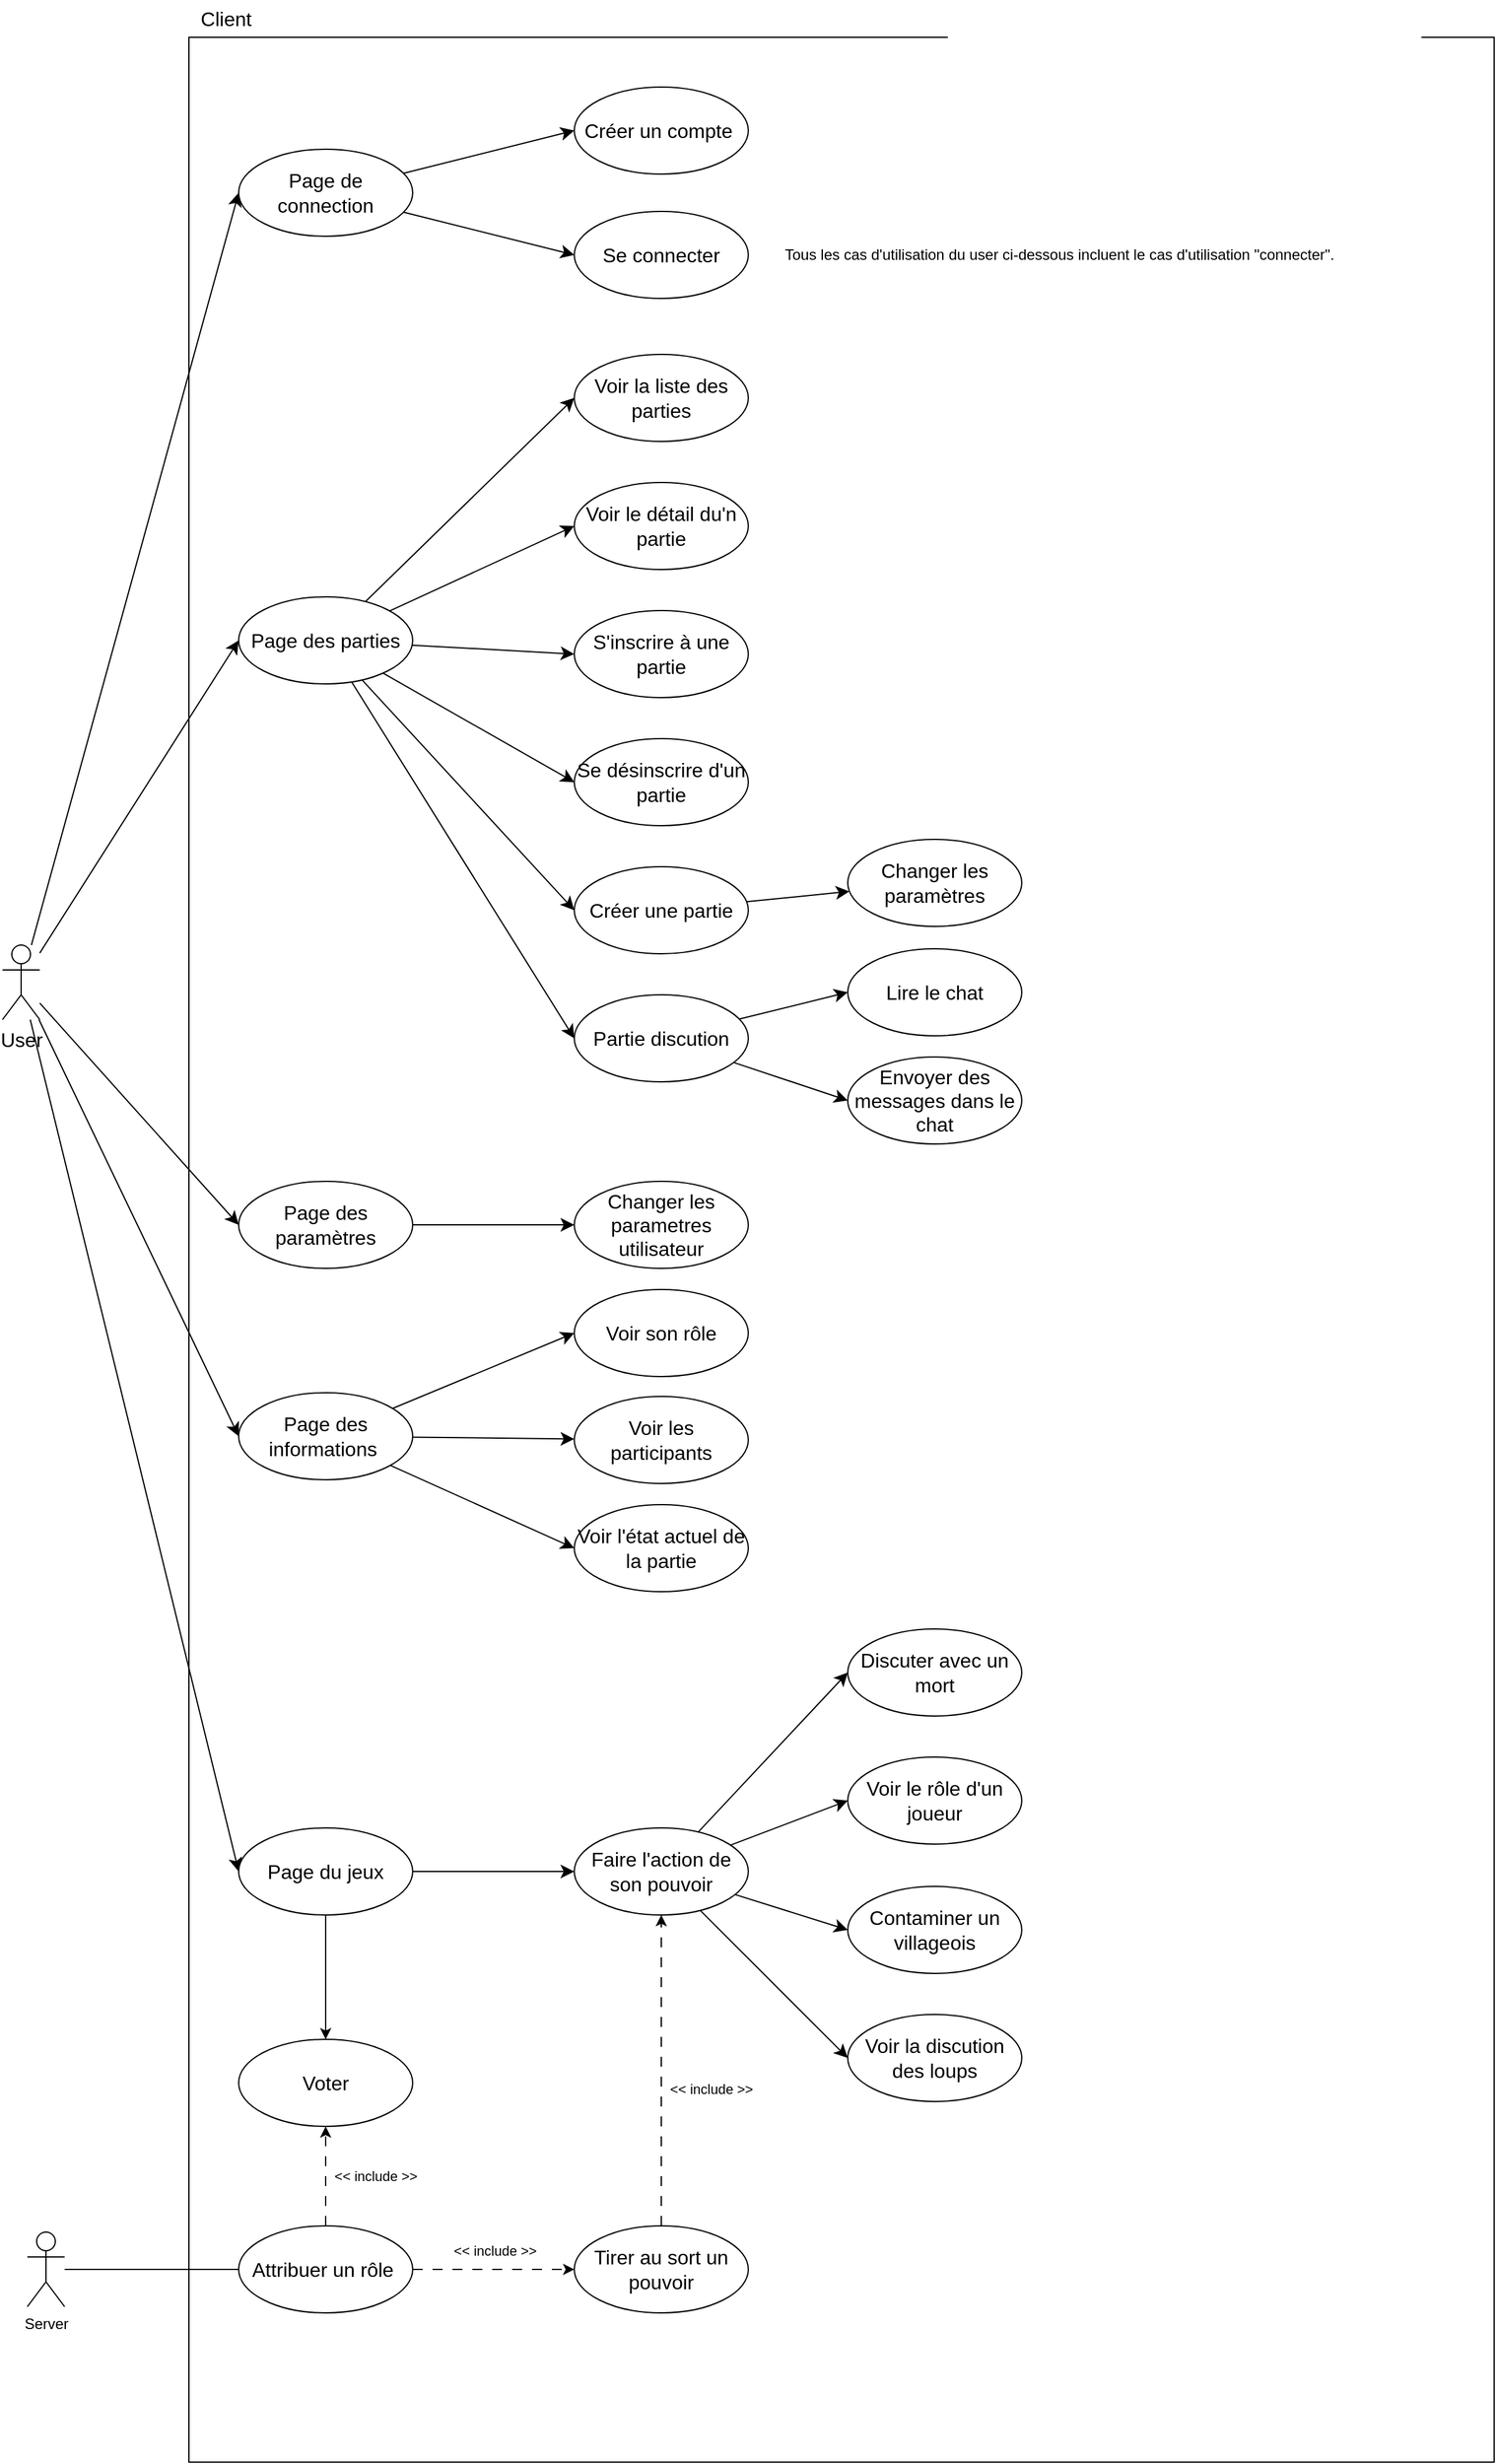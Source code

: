<mxfile>
    <diagram name="Page-1" id="aSOdbRMpBCBLWnjGmdwC">
        <mxGraphModel dx="1294" dy="589" grid="1" gridSize="10" guides="1" tooltips="1" connect="1" arrows="1" fold="1" page="1" pageScale="1" pageWidth="850" pageHeight="1100" math="0" shadow="0">
            <root>
                <mxCell id="0"/>
                <mxCell id="1" parent="0"/>
                <mxCell id="2v4DgIGEf8lYa1ZtGJhl-1" value="" style="html=1;whiteSpace=wrap;fontSize=16;" parent="1" vertex="1">
                    <mxGeometry x="160" y="200" width="1050" height="1950" as="geometry"/>
                </mxCell>
                <mxCell id="2v4DgIGEf8lYa1ZtGJhl-2" value="Client" style="text;html=1;strokeColor=none;fillColor=none;align=center;verticalAlign=middle;whiteSpace=wrap;rounded=0;fontSize=16;" parent="1" vertex="1">
                    <mxGeometry x="160" y="170" width="60" height="30" as="geometry"/>
                </mxCell>
                <mxCell id="2v4DgIGEf8lYa1ZtGJhl-54" style="edgeStyle=none;curved=1;rounded=0;orthogonalLoop=1;jettySize=auto;html=1;entryX=0;entryY=0.5;entryDx=0;entryDy=0;fontSize=12;startSize=8;endSize=8;" parent="1" source="2v4DgIGEf8lYa1ZtGJhl-3" target="2v4DgIGEf8lYa1ZtGJhl-30" edge="1">
                    <mxGeometry relative="1" as="geometry"/>
                </mxCell>
                <mxCell id="2v4DgIGEf8lYa1ZtGJhl-55" style="edgeStyle=none;curved=1;rounded=0;orthogonalLoop=1;jettySize=auto;html=1;entryX=0;entryY=0.5;entryDx=0;entryDy=0;fontSize=12;startSize=8;endSize=8;" parent="1" source="2v4DgIGEf8lYa1ZtGJhl-3" target="2v4DgIGEf8lYa1ZtGJhl-27" edge="1">
                    <mxGeometry relative="1" as="geometry"/>
                </mxCell>
                <mxCell id="2v4DgIGEf8lYa1ZtGJhl-56" style="edgeStyle=none;curved=1;rounded=0;orthogonalLoop=1;jettySize=auto;html=1;entryX=0;entryY=0.5;entryDx=0;entryDy=0;fontSize=12;startSize=8;endSize=8;" parent="1" source="2v4DgIGEf8lYa1ZtGJhl-3" target="2v4DgIGEf8lYa1ZtGJhl-44" edge="1">
                    <mxGeometry relative="1" as="geometry"/>
                </mxCell>
                <mxCell id="2v4DgIGEf8lYa1ZtGJhl-57" style="edgeStyle=none;curved=1;rounded=0;orthogonalLoop=1;jettySize=auto;html=1;entryX=0;entryY=0.5;entryDx=0;entryDy=0;fontSize=12;startSize=8;endSize=8;" parent="1" source="2v4DgIGEf8lYa1ZtGJhl-3" target="2v4DgIGEf8lYa1ZtGJhl-46" edge="1">
                    <mxGeometry relative="1" as="geometry"/>
                </mxCell>
                <mxCell id="2v4DgIGEf8lYa1ZtGJhl-58" style="edgeStyle=none;curved=1;rounded=0;orthogonalLoop=1;jettySize=auto;html=1;entryX=0;entryY=0.5;entryDx=0;entryDy=0;fontSize=12;startSize=8;endSize=8;" parent="1" source="2v4DgIGEf8lYa1ZtGJhl-3" target="2v4DgIGEf8lYa1ZtGJhl-51" edge="1">
                    <mxGeometry relative="1" as="geometry"/>
                </mxCell>
                <mxCell id="2v4DgIGEf8lYa1ZtGJhl-3" value="User" style="shape=umlActor;verticalLabelPosition=bottom;verticalAlign=top;html=1;fontSize=16;" parent="1" vertex="1">
                    <mxGeometry x="10" y="930" width="30" height="60" as="geometry"/>
                </mxCell>
                <mxCell id="2v4DgIGEf8lYa1ZtGJhl-59" value="" style="group" parent="1" vertex="1" connectable="0">
                    <mxGeometry x="200" y="1400" width="630" height="460" as="geometry"/>
                </mxCell>
                <mxCell id="2v4DgIGEf8lYa1ZtGJhl-19" value="Discuter avec un mort" style="ellipse;whiteSpace=wrap;html=1;fontSize=16;" parent="2v4DgIGEf8lYa1ZtGJhl-59" vertex="1">
                    <mxGeometry x="490" y="80" width="140" height="70" as="geometry"/>
                </mxCell>
                <mxCell id="2v4DgIGEf8lYa1ZtGJhl-20" value="Faire l'action de son pouvoir" style="ellipse;whiteSpace=wrap;html=1;fontSize=16;" parent="2v4DgIGEf8lYa1ZtGJhl-59" vertex="1">
                    <mxGeometry x="270" y="240" width="140" height="70" as="geometry"/>
                </mxCell>
                <mxCell id="2v4DgIGEf8lYa1ZtGJhl-22" value="Voir le rôle d'un joueur" style="ellipse;whiteSpace=wrap;html=1;fontSize=16;" parent="2v4DgIGEf8lYa1ZtGJhl-59" vertex="1">
                    <mxGeometry x="490" y="183" width="140" height="70" as="geometry"/>
                </mxCell>
                <mxCell id="2v4DgIGEf8lYa1ZtGJhl-23" value="Contaminer un villageois" style="ellipse;whiteSpace=wrap;html=1;fontSize=16;" parent="2v4DgIGEf8lYa1ZtGJhl-59" vertex="1">
                    <mxGeometry x="490" y="287" width="140" height="70" as="geometry"/>
                </mxCell>
                <mxCell id="2v4DgIGEf8lYa1ZtGJhl-24" value="Voir la discution des loups" style="ellipse;whiteSpace=wrap;html=1;fontSize=16;" parent="2v4DgIGEf8lYa1ZtGJhl-59" vertex="1">
                    <mxGeometry x="490" y="390" width="140" height="70" as="geometry"/>
                </mxCell>
                <mxCell id="2v4DgIGEf8lYa1ZtGJhl-51" value="Page du jeux" style="ellipse;whiteSpace=wrap;html=1;fontSize=16;" parent="2v4DgIGEf8lYa1ZtGJhl-59" vertex="1">
                    <mxGeometry y="240" width="140" height="70" as="geometry"/>
                </mxCell>
                <mxCell id="2v4DgIGEf8lYa1ZtGJhl-40" style="edgeStyle=none;curved=1;rounded=0;orthogonalLoop=1;jettySize=auto;html=1;entryX=0;entryY=0.5;entryDx=0;entryDy=0;fontSize=12;startSize=8;endSize=8;" parent="2v4DgIGEf8lYa1ZtGJhl-59" source="2v4DgIGEf8lYa1ZtGJhl-20" target="2v4DgIGEf8lYa1ZtGJhl-19" edge="1">
                    <mxGeometry relative="1" as="geometry"/>
                </mxCell>
                <mxCell id="2v4DgIGEf8lYa1ZtGJhl-41" style="edgeStyle=none;curved=1;rounded=0;orthogonalLoop=1;jettySize=auto;html=1;entryX=0;entryY=0.5;entryDx=0;entryDy=0;fontSize=12;startSize=8;endSize=8;" parent="2v4DgIGEf8lYa1ZtGJhl-59" source="2v4DgIGEf8lYa1ZtGJhl-20" target="2v4DgIGEf8lYa1ZtGJhl-22" edge="1">
                    <mxGeometry relative="1" as="geometry"/>
                </mxCell>
                <mxCell id="2v4DgIGEf8lYa1ZtGJhl-42" style="edgeStyle=none;curved=1;rounded=0;orthogonalLoop=1;jettySize=auto;html=1;entryX=0;entryY=0.5;entryDx=0;entryDy=0;fontSize=12;startSize=8;endSize=8;" parent="2v4DgIGEf8lYa1ZtGJhl-59" source="2v4DgIGEf8lYa1ZtGJhl-20" target="2v4DgIGEf8lYa1ZtGJhl-23" edge="1">
                    <mxGeometry relative="1" as="geometry"/>
                </mxCell>
                <mxCell id="2v4DgIGEf8lYa1ZtGJhl-43" style="edgeStyle=none;curved=1;rounded=0;orthogonalLoop=1;jettySize=auto;html=1;entryX=0;entryY=0.5;entryDx=0;entryDy=0;fontSize=12;startSize=8;endSize=8;" parent="2v4DgIGEf8lYa1ZtGJhl-59" source="2v4DgIGEf8lYa1ZtGJhl-20" target="2v4DgIGEf8lYa1ZtGJhl-24" edge="1">
                    <mxGeometry relative="1" as="geometry"/>
                </mxCell>
                <mxCell id="2v4DgIGEf8lYa1ZtGJhl-53" style="edgeStyle=none;curved=1;rounded=0;orthogonalLoop=1;jettySize=auto;html=1;fontSize=12;startSize=8;endSize=8;" parent="2v4DgIGEf8lYa1ZtGJhl-59" source="2v4DgIGEf8lYa1ZtGJhl-51" target="2v4DgIGEf8lYa1ZtGJhl-20" edge="1">
                    <mxGeometry relative="1" as="geometry"/>
                </mxCell>
                <mxCell id="2v4DgIGEf8lYa1ZtGJhl-60" value="" style="group" parent="1" vertex="1" connectable="0">
                    <mxGeometry x="200" y="1207" width="410" height="243" as="geometry"/>
                </mxCell>
                <mxCell id="2v4DgIGEf8lYa1ZtGJhl-13" value="Voir son rôle" style="ellipse;whiteSpace=wrap;html=1;fontSize=16;" parent="2v4DgIGEf8lYa1ZtGJhl-60" vertex="1">
                    <mxGeometry x="270" width="140" height="70" as="geometry"/>
                </mxCell>
                <mxCell id="2v4DgIGEf8lYa1ZtGJhl-14" value="Voir les participants" style="ellipse;whiteSpace=wrap;html=1;fontSize=16;" parent="2v4DgIGEf8lYa1ZtGJhl-60" vertex="1">
                    <mxGeometry x="270" y="86" width="140" height="70" as="geometry"/>
                </mxCell>
                <mxCell id="2v4DgIGEf8lYa1ZtGJhl-15" value="Voir l'état actuel de la partie" style="ellipse;whiteSpace=wrap;html=1;fontSize=16;" parent="2v4DgIGEf8lYa1ZtGJhl-60" vertex="1">
                    <mxGeometry x="270" y="173" width="140" height="70" as="geometry"/>
                </mxCell>
                <mxCell id="2v4DgIGEf8lYa1ZtGJhl-46" value="Page des informations&amp;nbsp;" style="ellipse;whiteSpace=wrap;html=1;fontSize=16;" parent="2v4DgIGEf8lYa1ZtGJhl-60" vertex="1">
                    <mxGeometry y="83" width="140" height="70" as="geometry"/>
                </mxCell>
                <mxCell id="2v4DgIGEf8lYa1ZtGJhl-47" style="edgeStyle=none;curved=1;rounded=0;orthogonalLoop=1;jettySize=auto;html=1;entryX=0;entryY=0.5;entryDx=0;entryDy=0;fontSize=12;startSize=8;endSize=8;" parent="2v4DgIGEf8lYa1ZtGJhl-60" source="2v4DgIGEf8lYa1ZtGJhl-46" target="2v4DgIGEf8lYa1ZtGJhl-13" edge="1">
                    <mxGeometry relative="1" as="geometry"/>
                </mxCell>
                <mxCell id="2v4DgIGEf8lYa1ZtGJhl-48" style="edgeStyle=none;curved=1;rounded=0;orthogonalLoop=1;jettySize=auto;html=1;fontSize=12;startSize=8;endSize=8;" parent="2v4DgIGEf8lYa1ZtGJhl-60" source="2v4DgIGEf8lYa1ZtGJhl-46" target="2v4DgIGEf8lYa1ZtGJhl-14" edge="1">
                    <mxGeometry relative="1" as="geometry"/>
                </mxCell>
                <mxCell id="2v4DgIGEf8lYa1ZtGJhl-49" style="edgeStyle=none;curved=1;rounded=0;orthogonalLoop=1;jettySize=auto;html=1;entryX=0;entryY=0.5;entryDx=0;entryDy=0;fontSize=12;startSize=8;endSize=8;" parent="2v4DgIGEf8lYa1ZtGJhl-60" source="2v4DgIGEf8lYa1ZtGJhl-46" target="2v4DgIGEf8lYa1ZtGJhl-15" edge="1">
                    <mxGeometry relative="1" as="geometry"/>
                </mxCell>
                <mxCell id="2v4DgIGEf8lYa1ZtGJhl-61" value="" style="group" parent="1" vertex="1" connectable="0">
                    <mxGeometry x="200" y="1120" width="410" height="70" as="geometry"/>
                </mxCell>
                <mxCell id="2v4DgIGEf8lYa1ZtGJhl-11" value="Changer les parametres utilisateur" style="ellipse;whiteSpace=wrap;html=1;fontSize=16;" parent="2v4DgIGEf8lYa1ZtGJhl-61" vertex="1">
                    <mxGeometry x="270" width="140" height="70" as="geometry"/>
                </mxCell>
                <mxCell id="2v4DgIGEf8lYa1ZtGJhl-44" value="Page des paramètres" style="ellipse;whiteSpace=wrap;html=1;fontSize=16;" parent="2v4DgIGEf8lYa1ZtGJhl-61" vertex="1">
                    <mxGeometry width="140" height="70" as="geometry"/>
                </mxCell>
                <mxCell id="2v4DgIGEf8lYa1ZtGJhl-45" style="edgeStyle=none;curved=1;rounded=0;orthogonalLoop=1;jettySize=auto;html=1;fontSize=12;startSize=8;endSize=8;" parent="2v4DgIGEf8lYa1ZtGJhl-61" source="2v4DgIGEf8lYa1ZtGJhl-44" target="2v4DgIGEf8lYa1ZtGJhl-11" edge="1">
                    <mxGeometry relative="1" as="geometry"/>
                </mxCell>
                <mxCell id="2v4DgIGEf8lYa1ZtGJhl-62" value="" style="group" parent="1" vertex="1" connectable="0">
                    <mxGeometry x="200" y="455" width="630" height="635" as="geometry"/>
                </mxCell>
                <mxCell id="2v4DgIGEf8lYa1ZtGJhl-6" value="Voir la liste des parties" style="ellipse;whiteSpace=wrap;html=1;fontSize=16;" parent="2v4DgIGEf8lYa1ZtGJhl-62" vertex="1">
                    <mxGeometry x="270" width="140" height="70" as="geometry"/>
                </mxCell>
                <mxCell id="2v4DgIGEf8lYa1ZtGJhl-7" value="Voir le détail du'n partie" style="ellipse;whiteSpace=wrap;html=1;fontSize=16;" parent="2v4DgIGEf8lYa1ZtGJhl-62" vertex="1">
                    <mxGeometry x="270" y="103" width="140" height="70" as="geometry"/>
                </mxCell>
                <mxCell id="2v4DgIGEf8lYa1ZtGJhl-8" value="S'inscrire à une partie" style="ellipse;whiteSpace=wrap;html=1;fontSize=16;" parent="2v4DgIGEf8lYa1ZtGJhl-62" vertex="1">
                    <mxGeometry x="270" y="206" width="140" height="70" as="geometry"/>
                </mxCell>
                <mxCell id="2v4DgIGEf8lYa1ZtGJhl-9" value="Se désinscrire d'un partie" style="ellipse;whiteSpace=wrap;html=1;fontSize=16;" parent="2v4DgIGEf8lYa1ZtGJhl-62" vertex="1">
                    <mxGeometry x="270" y="309" width="140" height="70" as="geometry"/>
                </mxCell>
                <mxCell id="2v4DgIGEf8lYa1ZtGJhl-10" value="Créer une partie" style="ellipse;whiteSpace=wrap;html=1;fontSize=16;" parent="2v4DgIGEf8lYa1ZtGJhl-62" vertex="1">
                    <mxGeometry x="270" y="412" width="140" height="70" as="geometry"/>
                </mxCell>
                <mxCell id="2v4DgIGEf8lYa1ZtGJhl-12" value="Changer les paramètres" style="ellipse;whiteSpace=wrap;html=1;fontSize=16;" parent="2v4DgIGEf8lYa1ZtGJhl-62" vertex="1">
                    <mxGeometry x="490" y="390" width="140" height="70" as="geometry"/>
                </mxCell>
                <mxCell id="2v4DgIGEf8lYa1ZtGJhl-16" value="Lire le chat" style="ellipse;whiteSpace=wrap;html=1;fontSize=16;" parent="2v4DgIGEf8lYa1ZtGJhl-62" vertex="1">
                    <mxGeometry x="490" y="478" width="140" height="70" as="geometry"/>
                </mxCell>
                <mxCell id="2v4DgIGEf8lYa1ZtGJhl-17" value="Envoyer des messages dans le chat" style="ellipse;whiteSpace=wrap;html=1;fontSize=16;" parent="2v4DgIGEf8lYa1ZtGJhl-62" vertex="1">
                    <mxGeometry x="490" y="565" width="140" height="70" as="geometry"/>
                </mxCell>
                <mxCell id="2v4DgIGEf8lYa1ZtGJhl-30" value="Page des parties" style="ellipse;whiteSpace=wrap;html=1;fontSize=16;" parent="2v4DgIGEf8lYa1ZtGJhl-62" vertex="1">
                    <mxGeometry y="195" width="140" height="70" as="geometry"/>
                </mxCell>
                <mxCell id="2v4DgIGEf8lYa1ZtGJhl-37" value="Partie discution" style="ellipse;whiteSpace=wrap;html=1;fontSize=16;" parent="2v4DgIGEf8lYa1ZtGJhl-62" vertex="1">
                    <mxGeometry x="270" y="515" width="140" height="70" as="geometry"/>
                </mxCell>
                <mxCell id="2v4DgIGEf8lYa1ZtGJhl-36" style="edgeStyle=none;curved=1;rounded=0;orthogonalLoop=1;jettySize=auto;html=1;fontSize=12;startSize=8;endSize=8;" parent="2v4DgIGEf8lYa1ZtGJhl-62" source="2v4DgIGEf8lYa1ZtGJhl-10" target="2v4DgIGEf8lYa1ZtGJhl-12" edge="1">
                    <mxGeometry relative="1" as="geometry"/>
                </mxCell>
                <mxCell id="2v4DgIGEf8lYa1ZtGJhl-31" style="edgeStyle=none;curved=1;rounded=0;orthogonalLoop=1;jettySize=auto;html=1;entryX=0;entryY=0.5;entryDx=0;entryDy=0;fontSize=12;startSize=8;endSize=8;" parent="2v4DgIGEf8lYa1ZtGJhl-62" source="2v4DgIGEf8lYa1ZtGJhl-30" target="2v4DgIGEf8lYa1ZtGJhl-6" edge="1">
                    <mxGeometry relative="1" as="geometry"/>
                </mxCell>
                <mxCell id="2v4DgIGEf8lYa1ZtGJhl-32" style="edgeStyle=none;curved=1;rounded=0;orthogonalLoop=1;jettySize=auto;html=1;entryX=0;entryY=0.5;entryDx=0;entryDy=0;fontSize=12;startSize=8;endSize=8;" parent="2v4DgIGEf8lYa1ZtGJhl-62" source="2v4DgIGEf8lYa1ZtGJhl-30" target="2v4DgIGEf8lYa1ZtGJhl-7" edge="1">
                    <mxGeometry relative="1" as="geometry"/>
                </mxCell>
                <mxCell id="2v4DgIGEf8lYa1ZtGJhl-33" style="edgeStyle=none;curved=1;rounded=0;orthogonalLoop=1;jettySize=auto;html=1;entryX=0;entryY=0.5;entryDx=0;entryDy=0;fontSize=12;startSize=8;endSize=8;" parent="2v4DgIGEf8lYa1ZtGJhl-62" source="2v4DgIGEf8lYa1ZtGJhl-30" target="2v4DgIGEf8lYa1ZtGJhl-8" edge="1">
                    <mxGeometry relative="1" as="geometry"/>
                </mxCell>
                <mxCell id="2v4DgIGEf8lYa1ZtGJhl-34" style="edgeStyle=none;curved=1;rounded=0;orthogonalLoop=1;jettySize=auto;html=1;entryX=0;entryY=0.5;entryDx=0;entryDy=0;fontSize=12;startSize=8;endSize=8;" parent="2v4DgIGEf8lYa1ZtGJhl-62" source="2v4DgIGEf8lYa1ZtGJhl-30" target="2v4DgIGEf8lYa1ZtGJhl-9" edge="1">
                    <mxGeometry relative="1" as="geometry"/>
                </mxCell>
                <mxCell id="2v4DgIGEf8lYa1ZtGJhl-35" style="edgeStyle=none;curved=1;rounded=0;orthogonalLoop=1;jettySize=auto;html=1;entryX=0;entryY=0.5;entryDx=0;entryDy=0;fontSize=12;startSize=8;endSize=8;" parent="2v4DgIGEf8lYa1ZtGJhl-62" source="2v4DgIGEf8lYa1ZtGJhl-30" target="2v4DgIGEf8lYa1ZtGJhl-10" edge="1">
                    <mxGeometry relative="1" as="geometry"/>
                </mxCell>
                <mxCell id="2v4DgIGEf8lYa1ZtGJhl-38" style="edgeStyle=none;curved=1;rounded=0;orthogonalLoop=1;jettySize=auto;html=1;entryX=0;entryY=0.5;entryDx=0;entryDy=0;fontSize=12;startSize=8;endSize=8;" parent="2v4DgIGEf8lYa1ZtGJhl-62" source="2v4DgIGEf8lYa1ZtGJhl-37" target="2v4DgIGEf8lYa1ZtGJhl-16" edge="1">
                    <mxGeometry relative="1" as="geometry"/>
                </mxCell>
                <mxCell id="2v4DgIGEf8lYa1ZtGJhl-39" style="edgeStyle=none;curved=1;rounded=0;orthogonalLoop=1;jettySize=auto;html=1;entryX=0;entryY=0.5;entryDx=0;entryDy=0;fontSize=12;startSize=8;endSize=8;" parent="2v4DgIGEf8lYa1ZtGJhl-62" source="2v4DgIGEf8lYa1ZtGJhl-37" target="2v4DgIGEf8lYa1ZtGJhl-17" edge="1">
                    <mxGeometry relative="1" as="geometry"/>
                </mxCell>
                <mxCell id="2v4DgIGEf8lYa1ZtGJhl-50" style="edgeStyle=none;curved=1;rounded=0;orthogonalLoop=1;jettySize=auto;html=1;entryX=0;entryY=0.5;entryDx=0;entryDy=0;fontSize=12;startSize=8;endSize=8;" parent="2v4DgIGEf8lYa1ZtGJhl-62" source="2v4DgIGEf8lYa1ZtGJhl-30" target="2v4DgIGEf8lYa1ZtGJhl-37" edge="1">
                    <mxGeometry relative="1" as="geometry"/>
                </mxCell>
                <mxCell id="2v4DgIGEf8lYa1ZtGJhl-63" value="" style="group" parent="1" vertex="1" connectable="0">
                    <mxGeometry x="200" y="240" width="410" height="170" as="geometry"/>
                </mxCell>
                <mxCell id="2v4DgIGEf8lYa1ZtGJhl-4" value="Créer un compte&amp;nbsp;" style="ellipse;whiteSpace=wrap;html=1;fontSize=16;" parent="2v4DgIGEf8lYa1ZtGJhl-63" vertex="1">
                    <mxGeometry x="270" width="140" height="70" as="geometry"/>
                </mxCell>
                <mxCell id="2v4DgIGEf8lYa1ZtGJhl-5" value="Se connecter" style="ellipse;whiteSpace=wrap;html=1;fontSize=16;" parent="2v4DgIGEf8lYa1ZtGJhl-63" vertex="1">
                    <mxGeometry x="270" y="100" width="140" height="70" as="geometry"/>
                </mxCell>
                <mxCell id="2v4DgIGEf8lYa1ZtGJhl-27" value="Page de connection" style="ellipse;whiteSpace=wrap;html=1;fontSize=16;" parent="2v4DgIGEf8lYa1ZtGJhl-63" vertex="1">
                    <mxGeometry y="50" width="140" height="70" as="geometry"/>
                </mxCell>
                <mxCell id="2v4DgIGEf8lYa1ZtGJhl-28" style="edgeStyle=none;curved=1;rounded=0;orthogonalLoop=1;jettySize=auto;html=1;entryX=0;entryY=0.5;entryDx=0;entryDy=0;fontSize=12;startSize=8;endSize=8;" parent="2v4DgIGEf8lYa1ZtGJhl-63" source="2v4DgIGEf8lYa1ZtGJhl-27" target="2v4DgIGEf8lYa1ZtGJhl-4" edge="1">
                    <mxGeometry relative="1" as="geometry"/>
                </mxCell>
                <mxCell id="2v4DgIGEf8lYa1ZtGJhl-29" style="edgeStyle=none;curved=1;rounded=0;orthogonalLoop=1;jettySize=auto;html=1;entryX=0;entryY=0.5;entryDx=0;entryDy=0;fontSize=12;startSize=8;endSize=8;" parent="2v4DgIGEf8lYa1ZtGJhl-63" source="2v4DgIGEf8lYa1ZtGJhl-27" target="2v4DgIGEf8lYa1ZtGJhl-5" edge="1">
                    <mxGeometry relative="1" as="geometry"/>
                </mxCell>
                <mxCell id="8" style="edgeStyle=none;html=1;entryX=0;entryY=0.5;entryDx=0;entryDy=0;endArrow=none;endFill=0;" edge="1" parent="1" source="2" target="4">
                    <mxGeometry relative="1" as="geometry"/>
                </mxCell>
                <mxCell id="2" value="Server" style="shape=umlActor;verticalLabelPosition=bottom;verticalAlign=top;html=1;" vertex="1" parent="1">
                    <mxGeometry x="30" y="1965" width="30" height="60" as="geometry"/>
                </mxCell>
                <mxCell id="6" style="edgeStyle=none;html=1;entryX=0;entryY=0.5;entryDx=0;entryDy=0;dashed=1;dashPattern=8 8;" edge="1" parent="1" source="4" target="5">
                    <mxGeometry relative="1" as="geometry"/>
                </mxCell>
                <mxCell id="7" value="&amp;lt;&amp;lt; include &amp;gt;&amp;gt;" style="edgeLabel;html=1;align=center;verticalAlign=middle;resizable=0;points=[];" vertex="1" connectable="0" parent="6">
                    <mxGeometry x="-0.005" y="-3" relative="1" as="geometry">
                        <mxPoint x="1" y="-18" as="offset"/>
                    </mxGeometry>
                </mxCell>
                <mxCell id="11" style="edgeStyle=none;html=1;entryX=0.5;entryY=1;entryDx=0;entryDy=0;dashed=1;dashPattern=8 8;endArrow=classic;endFill=1;" edge="1" parent="1" source="4" target="2v4DgIGEf8lYa1ZtGJhl-18">
                    <mxGeometry relative="1" as="geometry"/>
                </mxCell>
                <mxCell id="12" value="&amp;lt;&amp;lt; include &amp;gt;&amp;gt;" style="edgeLabel;html=1;align=center;verticalAlign=middle;resizable=0;points=[];" vertex="1" connectable="0" parent="11">
                    <mxGeometry x="0.422" y="-1" relative="1" as="geometry">
                        <mxPoint x="39" y="17" as="offset"/>
                    </mxGeometry>
                </mxCell>
                <mxCell id="4" value="Attribuer un rôle&amp;nbsp;" style="ellipse;whiteSpace=wrap;html=1;fontSize=16;" vertex="1" parent="1">
                    <mxGeometry x="200" y="1960" width="140" height="70" as="geometry"/>
                </mxCell>
                <mxCell id="13" style="edgeStyle=none;html=1;dashed=1;dashPattern=8 8;endArrow=classic;endFill=1;" edge="1" parent="1" source="5" target="2v4DgIGEf8lYa1ZtGJhl-20">
                    <mxGeometry relative="1" as="geometry"/>
                </mxCell>
                <mxCell id="14" value="&amp;lt;&amp;lt; include &amp;gt;&amp;gt;" style="edgeLabel;html=1;align=center;verticalAlign=middle;resizable=0;points=[];" vertex="1" connectable="0" parent="13">
                    <mxGeometry x="-0.323" y="-1" relative="1" as="geometry">
                        <mxPoint x="39" y="-26" as="offset"/>
                    </mxGeometry>
                </mxCell>
                <mxCell id="5" value="Tirer au sort un pouvoir" style="ellipse;whiteSpace=wrap;html=1;fontSize=16;" vertex="1" parent="1">
                    <mxGeometry x="470" y="1960" width="140" height="70" as="geometry"/>
                </mxCell>
                <mxCell id="2v4DgIGEf8lYa1ZtGJhl-18" value="Voter" style="ellipse;whiteSpace=wrap;html=1;fontSize=16;" parent="1" vertex="1">
                    <mxGeometry x="200" y="1810" width="140" height="70" as="geometry"/>
                </mxCell>
                <mxCell id="9" style="edgeStyle=none;html=1;entryX=0.5;entryY=0;entryDx=0;entryDy=0;endArrow=classic;endFill=1;" edge="1" parent="1" source="2v4DgIGEf8lYa1ZtGJhl-51" target="2v4DgIGEf8lYa1ZtGJhl-18">
                    <mxGeometry relative="1" as="geometry"/>
                </mxCell>
                <mxCell id="15" value="Tous les cas d'utilisation du user ci-dessous incluent le cas d'utilisation &quot;connecter&quot;." style="text;html=1;align=center;verticalAlign=middle;resizable=0;points=[];autosize=1;strokeColor=none;fillColor=none;" vertex="1" parent="1">
                    <mxGeometry x="625" y="360" width="470" height="30" as="geometry"/>
                </mxCell>
            </root>
        </mxGraphModel>
    </diagram>
</mxfile>